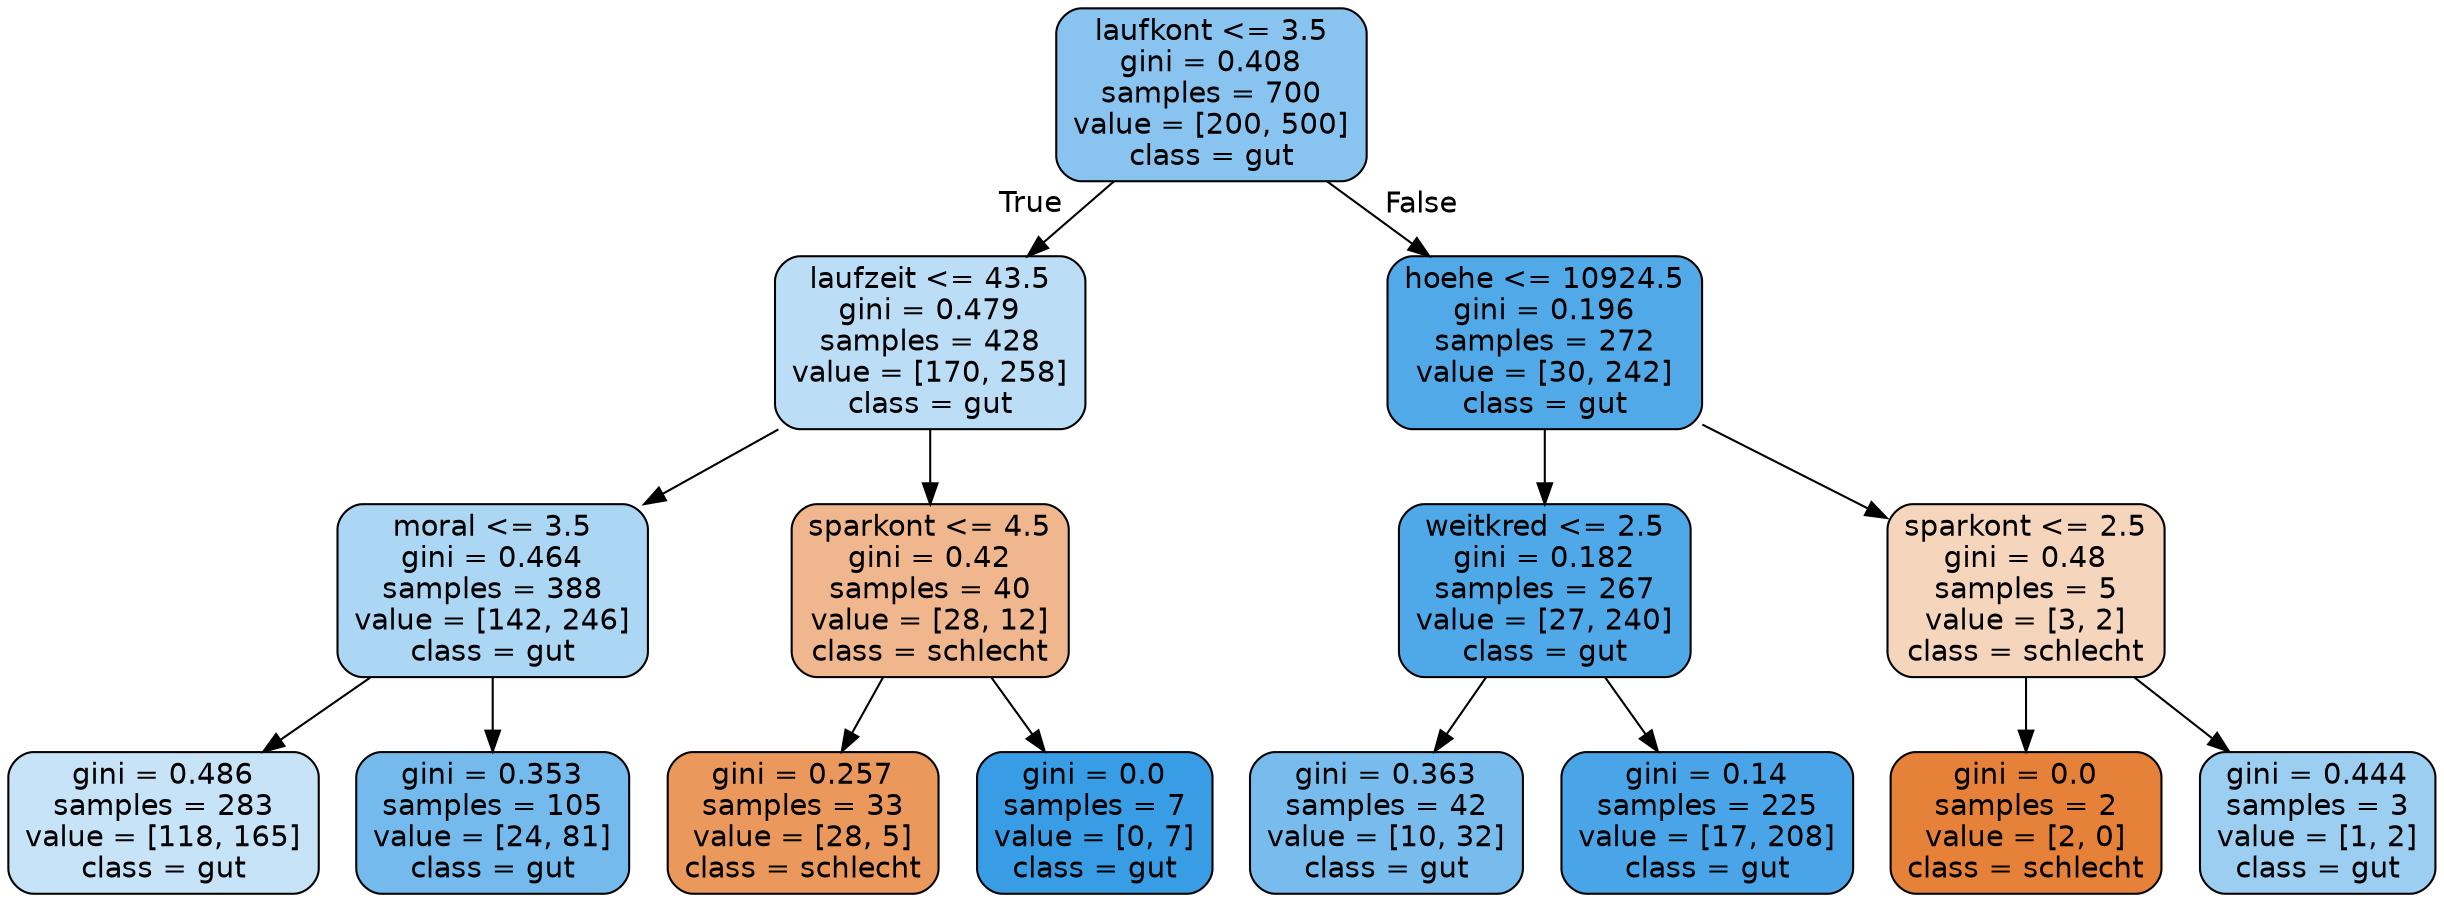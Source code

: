 digraph Tree {
node [shape=box, style="filled, rounded", color="black", fontname=helvetica] ;
edge [fontname=helvetica] ;
0 [label="laufkont <= 3.5\ngini = 0.408\nsamples = 700\nvalue = [200, 500]\nclass = gut", fillcolor="#88c4ef"] ;
1 [label="laufzeit <= 43.5\ngini = 0.479\nsamples = 428\nvalue = [170, 258]\nclass = gut", fillcolor="#bbdef6"] ;
0 -> 1 [labeldistance=2.5, labelangle=45, headlabel="True"] ;
2 [label="moral <= 3.5\ngini = 0.464\nsamples = 388\nvalue = [142, 246]\nclass = gut", fillcolor="#abd6f4"] ;
1 -> 2 ;
3 [label="gini = 0.486\nsamples = 283\nvalue = [118, 165]\nclass = gut", fillcolor="#c7e3f8"] ;
2 -> 3 ;
4 [label="gini = 0.353\nsamples = 105\nvalue = [24, 81]\nclass = gut", fillcolor="#74baed"] ;
2 -> 4 ;
5 [label="sparkont <= 4.5\ngini = 0.42\nsamples = 40\nvalue = [28, 12]\nclass = schlecht", fillcolor="#f0b78e"] ;
1 -> 5 ;
6 [label="gini = 0.257\nsamples = 33\nvalue = [28, 5]\nclass = schlecht", fillcolor="#ea985c"] ;
5 -> 6 ;
7 [label="gini = 0.0\nsamples = 7\nvalue = [0, 7]\nclass = gut", fillcolor="#399de5"] ;
5 -> 7 ;
8 [label="hoehe <= 10924.5\ngini = 0.196\nsamples = 272\nvalue = [30, 242]\nclass = gut", fillcolor="#52a9e8"] ;
0 -> 8 [labeldistance=2.5, labelangle=-45, headlabel="False"] ;
9 [label="weitkred <= 2.5\ngini = 0.182\nsamples = 267\nvalue = [27, 240]\nclass = gut", fillcolor="#4fa8e8"] ;
8 -> 9 ;
10 [label="gini = 0.363\nsamples = 42\nvalue = [10, 32]\nclass = gut", fillcolor="#77bced"] ;
9 -> 10 ;
11 [label="gini = 0.14\nsamples = 225\nvalue = [17, 208]\nclass = gut", fillcolor="#49a5e7"] ;
9 -> 11 ;
12 [label="sparkont <= 2.5\ngini = 0.48\nsamples = 5\nvalue = [3, 2]\nclass = schlecht", fillcolor="#f6d5bd"] ;
8 -> 12 ;
13 [label="gini = 0.0\nsamples = 2\nvalue = [2, 0]\nclass = schlecht", fillcolor="#e58139"] ;
12 -> 13 ;
14 [label="gini = 0.444\nsamples = 3\nvalue = [1, 2]\nclass = gut", fillcolor="#9ccef2"] ;
12 -> 14 ;
}